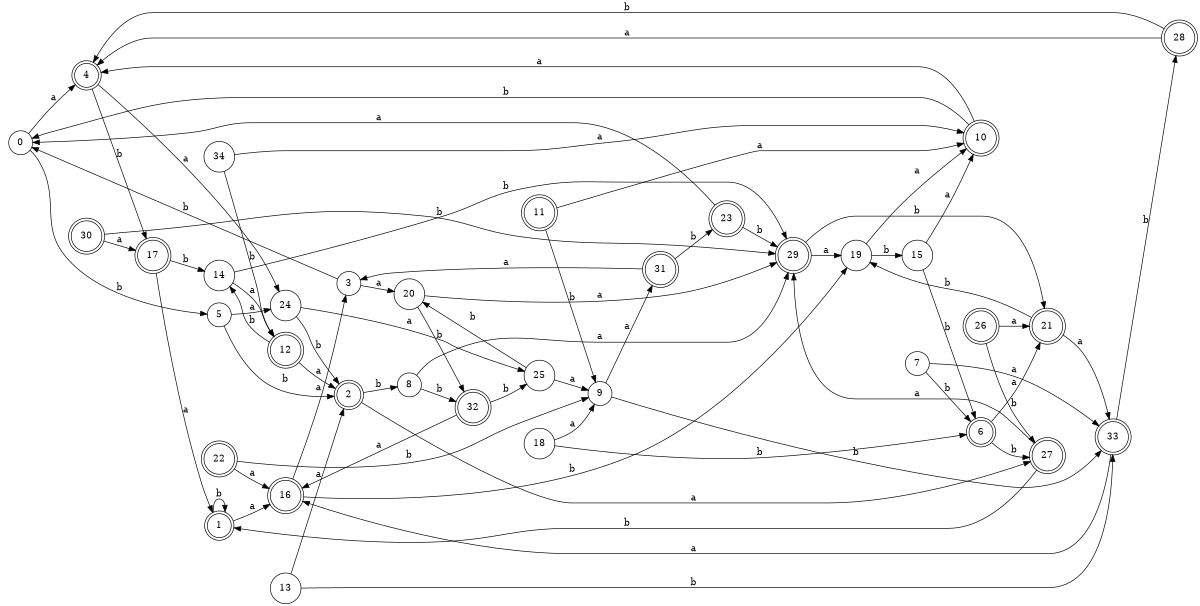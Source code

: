 digraph n28_6 {
__start0 [label="" shape="none"];

rankdir=LR;
size="8,5";

s0 [style="filled", color="black", fillcolor="white" shape="circle", label="0"];
s1 [style="rounded,filled", color="black", fillcolor="white" shape="doublecircle", label="1"];
s2 [style="rounded,filled", color="black", fillcolor="white" shape="doublecircle", label="2"];
s3 [style="filled", color="black", fillcolor="white" shape="circle", label="3"];
s4 [style="rounded,filled", color="black", fillcolor="white" shape="doublecircle", label="4"];
s5 [style="filled", color="black", fillcolor="white" shape="circle", label="5"];
s6 [style="rounded,filled", color="black", fillcolor="white" shape="doublecircle", label="6"];
s7 [style="filled", color="black", fillcolor="white" shape="circle", label="7"];
s8 [style="filled", color="black", fillcolor="white" shape="circle", label="8"];
s9 [style="filled", color="black", fillcolor="white" shape="circle", label="9"];
s10 [style="rounded,filled", color="black", fillcolor="white" shape="doublecircle", label="10"];
s11 [style="rounded,filled", color="black", fillcolor="white" shape="doublecircle", label="11"];
s12 [style="rounded,filled", color="black", fillcolor="white" shape="doublecircle", label="12"];
s13 [style="filled", color="black", fillcolor="white" shape="circle", label="13"];
s14 [style="filled", color="black", fillcolor="white" shape="circle", label="14"];
s15 [style="filled", color="black", fillcolor="white" shape="circle", label="15"];
s16 [style="rounded,filled", color="black", fillcolor="white" shape="doublecircle", label="16"];
s17 [style="rounded,filled", color="black", fillcolor="white" shape="doublecircle", label="17"];
s18 [style="filled", color="black", fillcolor="white" shape="circle", label="18"];
s19 [style="filled", color="black", fillcolor="white" shape="circle", label="19"];
s20 [style="filled", color="black", fillcolor="white" shape="circle", label="20"];
s21 [style="rounded,filled", color="black", fillcolor="white" shape="doublecircle", label="21"];
s22 [style="rounded,filled", color="black", fillcolor="white" shape="doublecircle", label="22"];
s23 [style="rounded,filled", color="black", fillcolor="white" shape="doublecircle", label="23"];
s24 [style="filled", color="black", fillcolor="white" shape="circle", label="24"];
s25 [style="filled", color="black", fillcolor="white" shape="circle", label="25"];
s26 [style="rounded,filled", color="black", fillcolor="white" shape="doublecircle", label="26"];
s27 [style="rounded,filled", color="black", fillcolor="white" shape="doublecircle", label="27"];
s28 [style="rounded,filled", color="black", fillcolor="white" shape="doublecircle", label="28"];
s29 [style="rounded,filled", color="black", fillcolor="white" shape="doublecircle", label="29"];
s30 [style="rounded,filled", color="black", fillcolor="white" shape="doublecircle", label="30"];
s31 [style="rounded,filled", color="black", fillcolor="white" shape="doublecircle", label="31"];
s32 [style="rounded,filled", color="black", fillcolor="white" shape="doublecircle", label="32"];
s33 [style="rounded,filled", color="black", fillcolor="white" shape="doublecircle", label="33"];
s34 [style="filled", color="black", fillcolor="white" shape="circle", label="34"];
s0 -> s4 [label="a"];
s0 -> s5 [label="b"];
s1 -> s16 [label="a"];
s1 -> s1 [label="b"];
s2 -> s27 [label="a"];
s2 -> s8 [label="b"];
s3 -> s20 [label="a"];
s3 -> s0 [label="b"];
s4 -> s24 [label="a"];
s4 -> s17 [label="b"];
s5 -> s24 [label="a"];
s5 -> s2 [label="b"];
s6 -> s21 [label="a"];
s6 -> s27 [label="b"];
s7 -> s33 [label="a"];
s7 -> s6 [label="b"];
s8 -> s29 [label="a"];
s8 -> s32 [label="b"];
s9 -> s31 [label="a"];
s9 -> s33 [label="b"];
s10 -> s4 [label="a"];
s10 -> s0 [label="b"];
s11 -> s10 [label="a"];
s11 -> s9 [label="b"];
s12 -> s2 [label="a"];
s12 -> s14 [label="b"];
s13 -> s2 [label="a"];
s13 -> s33 [label="b"];
s14 -> s12 [label="a"];
s14 -> s29 [label="b"];
s15 -> s10 [label="a"];
s15 -> s6 [label="b"];
s16 -> s3 [label="a"];
s16 -> s19 [label="b"];
s17 -> s1 [label="a"];
s17 -> s14 [label="b"];
s18 -> s9 [label="a"];
s18 -> s6 [label="b"];
s19 -> s10 [label="a"];
s19 -> s15 [label="b"];
s20 -> s29 [label="a"];
s20 -> s32 [label="b"];
s21 -> s33 [label="a"];
s21 -> s19 [label="b"];
s22 -> s16 [label="a"];
s22 -> s9 [label="b"];
s23 -> s0 [label="a"];
s23 -> s29 [label="b"];
s24 -> s25 [label="a"];
s24 -> s2 [label="b"];
s25 -> s9 [label="a"];
s25 -> s20 [label="b"];
s26 -> s21 [label="a"];
s26 -> s27 [label="b"];
s27 -> s29 [label="a"];
s27 -> s1 [label="b"];
s28 -> s4 [label="a"];
s28 -> s4 [label="b"];
s29 -> s19 [label="a"];
s29 -> s21 [label="b"];
s30 -> s17 [label="a"];
s30 -> s29 [label="b"];
s31 -> s3 [label="a"];
s31 -> s23 [label="b"];
s32 -> s16 [label="a"];
s32 -> s25 [label="b"];
s33 -> s16 [label="a"];
s33 -> s28 [label="b"];
s34 -> s10 [label="a"];
s34 -> s12 [label="b"];

}